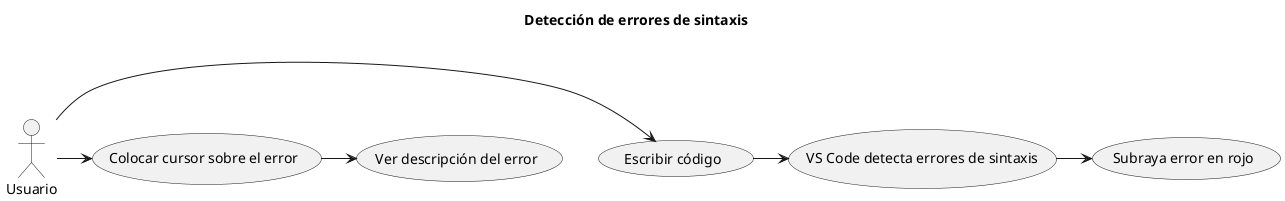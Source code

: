 @startuml
title Detección de errores de sintaxis
:Usuario: -> (Escribir código)
(Escribir código) -> (VS Code detecta errores de sintaxis)
(VS Code detecta errores de sintaxis) -> (Subraya error en rojo)
:Usuario: -> (Colocar cursor sobre el error)
(Colocar cursor sobre el error) -> (Ver descripción del error)
@enduml
